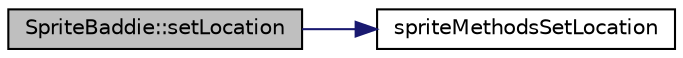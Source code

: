 digraph "SpriteBaddie::setLocation"
{
 // LATEX_PDF_SIZE
  edge [fontname="Helvetica",fontsize="10",labelfontname="Helvetica",labelfontsize="10"];
  node [fontname="Helvetica",fontsize="10",shape=record];
  rankdir="LR";
  Node1 [label="SpriteBaddie::setLocation",height=0.2,width=0.4,color="black", fillcolor="grey75", style="filled", fontcolor="black",tooltip=" "];
  Node1 -> Node2 [color="midnightblue",fontsize="10",style="solid",fontname="Helvetica"];
  Node2 [label="spriteMethodsSetLocation",height=0.2,width=0.4,color="black", fillcolor="white", style="filled",URL="$_sprite_methods_8cpp.html#a3e400e62b2a70fb3ad654841fb405f02",tooltip=" "];
}
